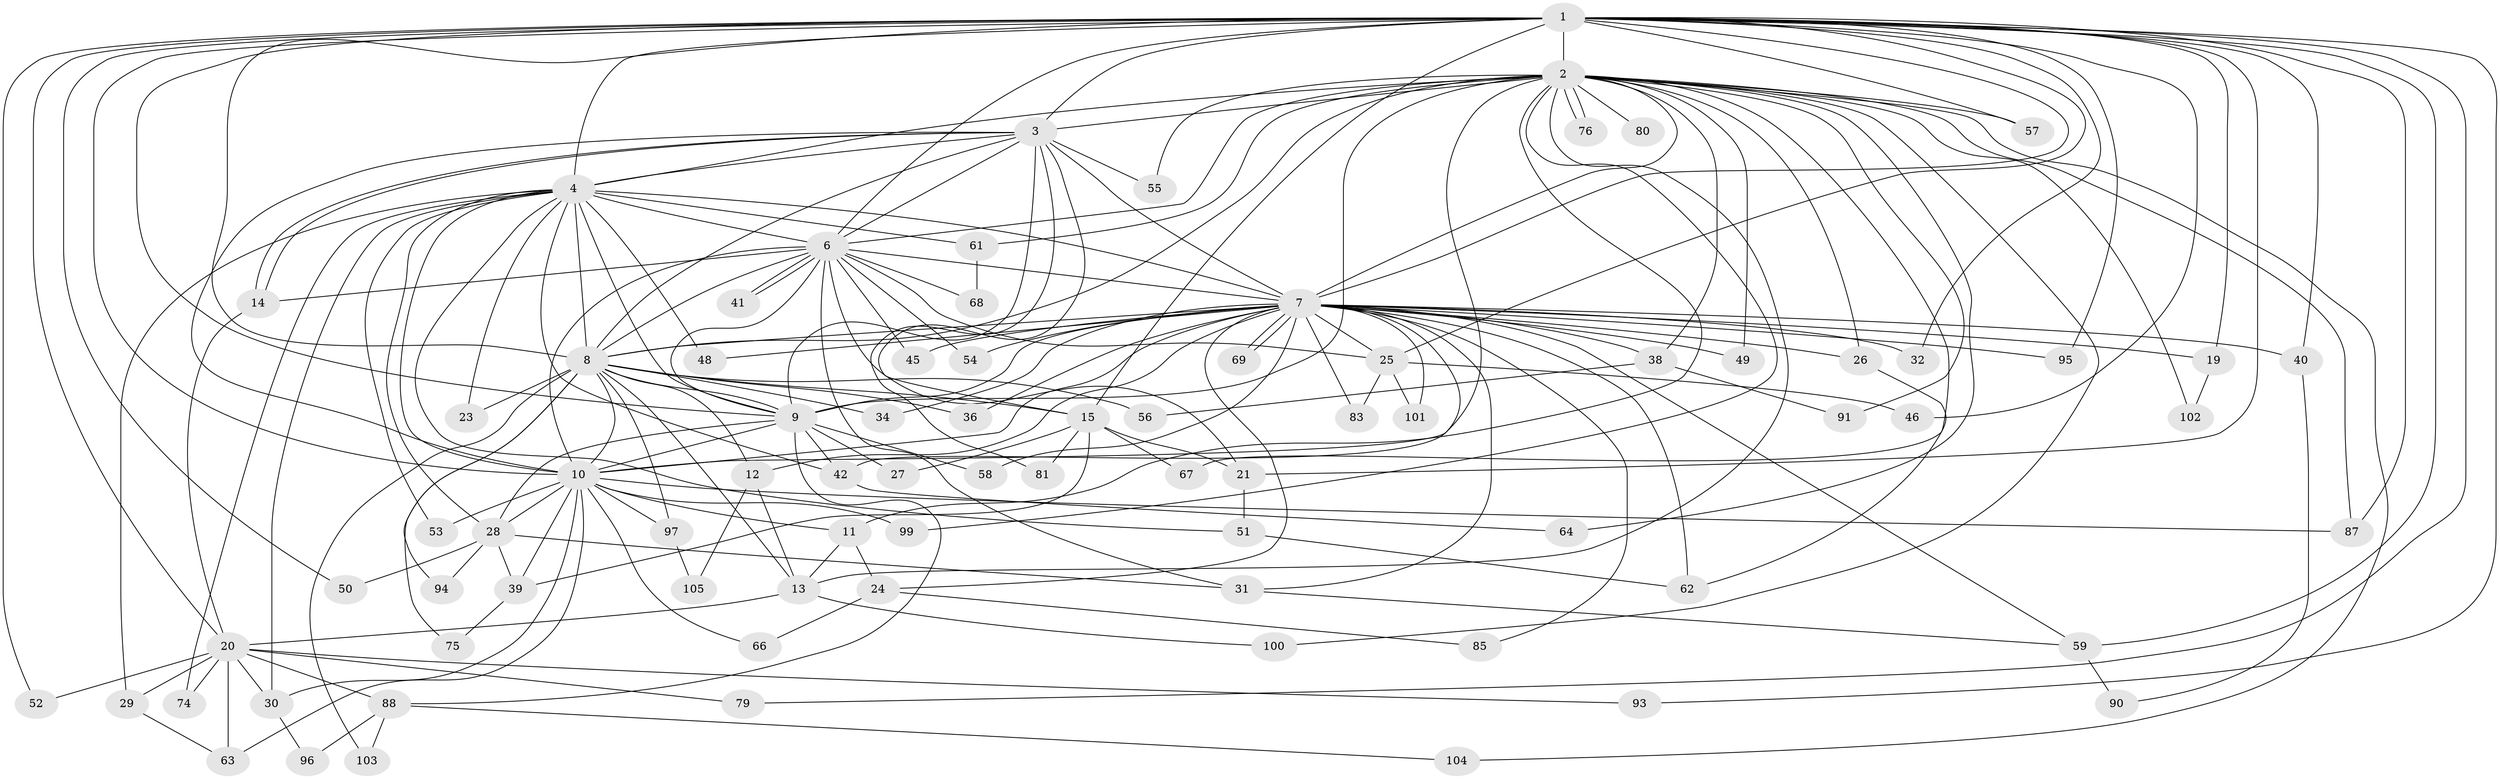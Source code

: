 // original degree distribution, {25: 0.009523809523809525, 26: 0.009523809523809525, 13: 0.009523809523809525, 19: 0.009523809523809525, 15: 0.01904761904761905, 16: 0.009523809523809525, 28: 0.009523809523809525, 22: 0.009523809523809525, 20: 0.009523809523809525, 4: 0.09523809523809523, 5: 0.02857142857142857, 8: 0.009523809523809525, 3: 0.20952380952380953, 10: 0.01904761904761905, 2: 0.5238095238095238, 6: 0.01904761904761905}
// Generated by graph-tools (version 1.1) at 2025/11/02/27/25 16:11:07]
// undirected, 80 vertices, 193 edges
graph export_dot {
graph [start="1"]
  node [color=gray90,style=filled];
  1 [super="+22"];
  2 [super="+5"];
  3 [super="+17"];
  4 [super="+16"];
  6 [super="+43"];
  7 [super="+18"];
  8 [super="+73"];
  9 [super="+44"];
  10 [super="+37"];
  11 [super="+92"];
  12;
  13 [super="+35"];
  14 [super="+70"];
  15 [super="+72"];
  19;
  20 [super="+77"];
  21;
  23;
  24;
  25 [super="+33"];
  26;
  27;
  28 [super="+82"];
  29;
  30 [super="+78"];
  31 [super="+47"];
  32;
  34;
  36;
  38 [super="+71"];
  39 [super="+98"];
  40;
  41;
  42 [super="+60"];
  45;
  46;
  48;
  49;
  50;
  51;
  52;
  53;
  54;
  55;
  56;
  57;
  58;
  59 [super="+86"];
  61;
  62 [super="+84"];
  63 [super="+65"];
  64;
  66;
  67;
  68;
  69;
  74;
  75;
  76;
  79;
  80;
  81;
  83;
  85;
  87 [super="+89"];
  88;
  90;
  91;
  93;
  94;
  95;
  96;
  97;
  99;
  100;
  101;
  102;
  103;
  104;
  105;
  1 -- 2 [weight=2];
  1 -- 3;
  1 -- 4;
  1 -- 6;
  1 -- 7;
  1 -- 8 [weight=2];
  1 -- 9;
  1 -- 10 [weight=2];
  1 -- 15;
  1 -- 19;
  1 -- 20;
  1 -- 21;
  1 -- 25;
  1 -- 40;
  1 -- 46;
  1 -- 50;
  1 -- 52;
  1 -- 57;
  1 -- 79;
  1 -- 93;
  1 -- 32;
  1 -- 95;
  1 -- 59;
  1 -- 87;
  2 -- 3 [weight=2];
  2 -- 4 [weight=3];
  2 -- 6 [weight=2];
  2 -- 7 [weight=3];
  2 -- 8 [weight=2];
  2 -- 9 [weight=3];
  2 -- 10 [weight=2];
  2 -- 11;
  2 -- 13;
  2 -- 38;
  2 -- 49;
  2 -- 57;
  2 -- 61;
  2 -- 76;
  2 -- 76;
  2 -- 80 [weight=2];
  2 -- 87;
  2 -- 91;
  2 -- 100;
  2 -- 102;
  2 -- 104;
  2 -- 64;
  2 -- 67;
  2 -- 99;
  2 -- 55;
  2 -- 26;
  3 -- 4;
  3 -- 6;
  3 -- 7;
  3 -- 8;
  3 -- 9;
  3 -- 10;
  3 -- 14;
  3 -- 14;
  3 -- 81;
  3 -- 55;
  3 -- 15;
  4 -- 6;
  4 -- 7;
  4 -- 8;
  4 -- 9;
  4 -- 10;
  4 -- 23;
  4 -- 28;
  4 -- 29;
  4 -- 30;
  4 -- 51;
  4 -- 53;
  4 -- 61;
  4 -- 74;
  4 -- 48;
  4 -- 42;
  6 -- 7;
  6 -- 8;
  6 -- 9;
  6 -- 10;
  6 -- 25;
  6 -- 41;
  6 -- 41;
  6 -- 45;
  6 -- 54;
  6 -- 68;
  6 -- 21;
  6 -- 14;
  6 -- 31;
  7 -- 8;
  7 -- 9;
  7 -- 10;
  7 -- 12;
  7 -- 19;
  7 -- 24;
  7 -- 31;
  7 -- 40;
  7 -- 42;
  7 -- 48;
  7 -- 49;
  7 -- 58;
  7 -- 59;
  7 -- 69;
  7 -- 69;
  7 -- 83;
  7 -- 85;
  7 -- 95;
  7 -- 101;
  7 -- 32;
  7 -- 34;
  7 -- 36;
  7 -- 38 [weight=2];
  7 -- 45;
  7 -- 54;
  7 -- 26;
  7 -- 62;
  7 -- 25;
  8 -- 9;
  8 -- 10 [weight=2];
  8 -- 12;
  8 -- 13;
  8 -- 15 [weight=2];
  8 -- 23;
  8 -- 34;
  8 -- 36;
  8 -- 56;
  8 -- 75;
  8 -- 94;
  8 -- 103;
  8 -- 97;
  9 -- 10;
  9 -- 27;
  9 -- 42;
  9 -- 58;
  9 -- 88;
  9 -- 28;
  10 -- 11;
  10 -- 28;
  10 -- 30;
  10 -- 53;
  10 -- 63;
  10 -- 66;
  10 -- 97;
  10 -- 99;
  10 -- 87;
  10 -- 39;
  11 -- 24;
  11 -- 13;
  12 -- 105;
  12 -- 13;
  13 -- 100;
  13 -- 20;
  14 -- 20;
  15 -- 21;
  15 -- 27;
  15 -- 39;
  15 -- 67;
  15 -- 81;
  19 -- 102;
  20 -- 29;
  20 -- 52;
  20 -- 63;
  20 -- 74;
  20 -- 79;
  20 -- 88;
  20 -- 30;
  20 -- 93;
  21 -- 51;
  24 -- 66;
  24 -- 85;
  25 -- 46;
  25 -- 83;
  25 -- 101;
  26 -- 62;
  28 -- 31;
  28 -- 39;
  28 -- 50;
  28 -- 94;
  29 -- 63;
  30 -- 96;
  31 -- 59;
  38 -- 56;
  38 -- 91;
  39 -- 75;
  40 -- 90;
  42 -- 64;
  51 -- 62;
  59 -- 90;
  61 -- 68;
  88 -- 96;
  88 -- 103;
  88 -- 104;
  97 -- 105;
}

